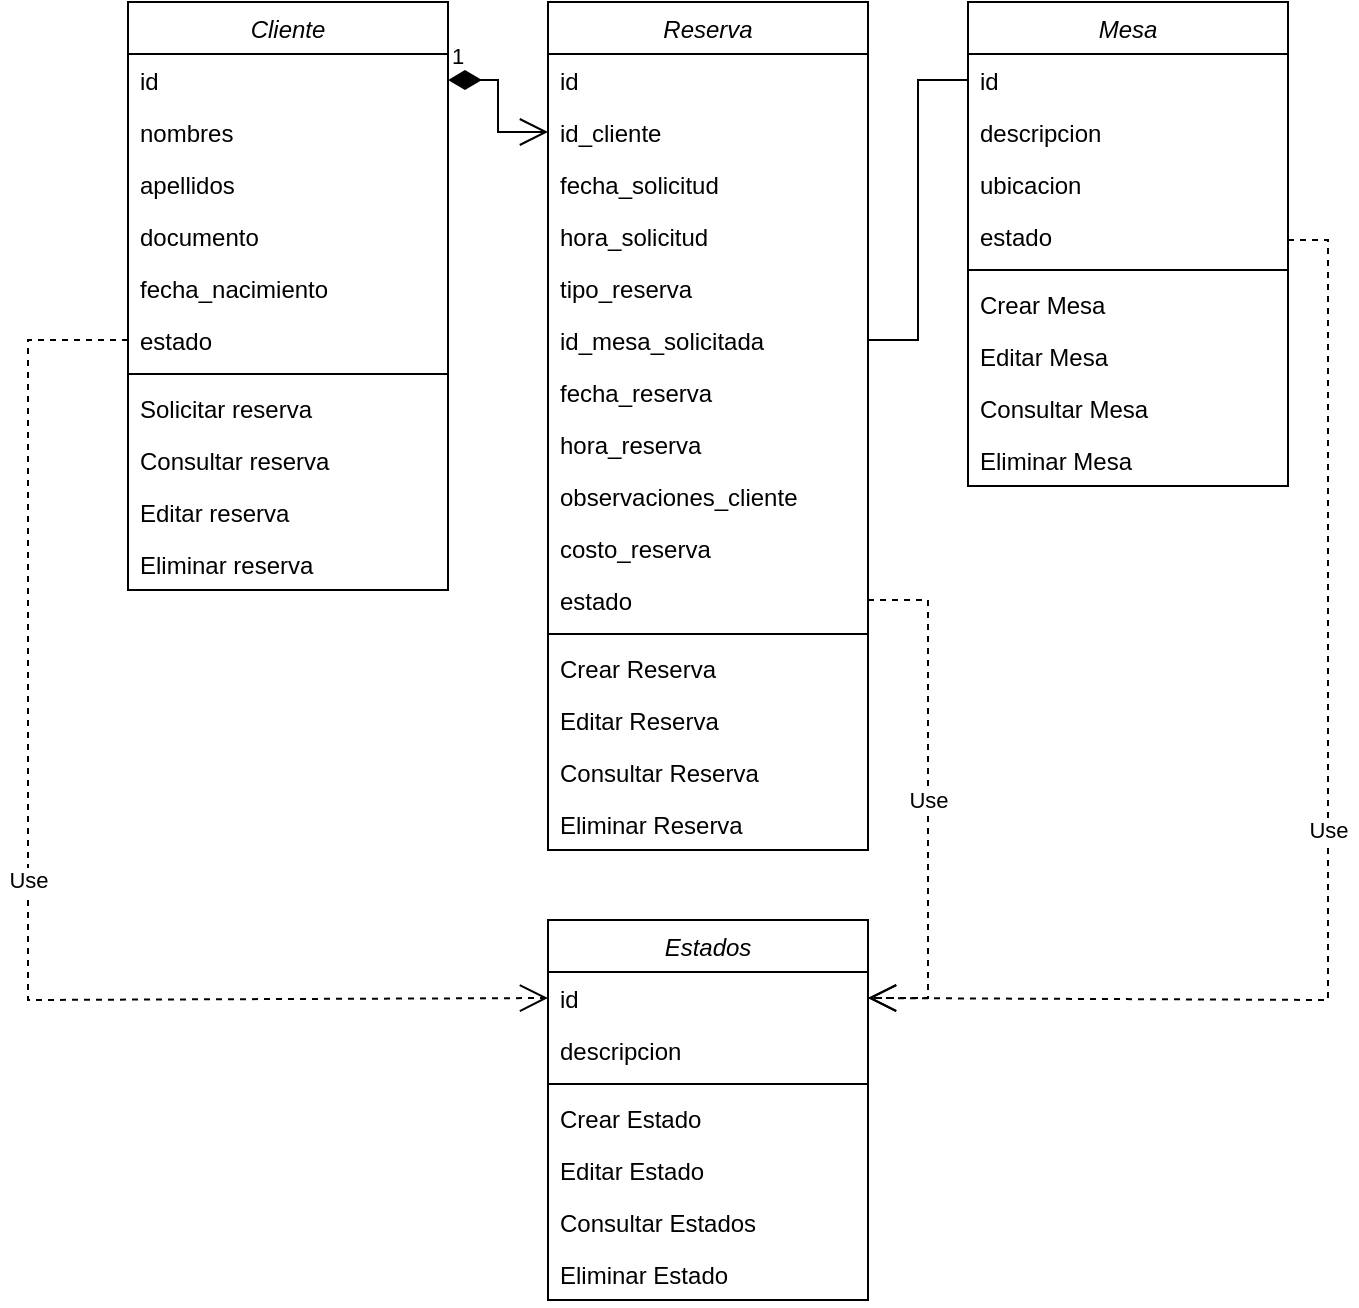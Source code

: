 <mxfile version="21.2.3" type="device">
  <diagram id="C5RBs43oDa-KdzZeNtuy" name="Page-1">
    <mxGraphModel dx="1434" dy="810" grid="1" gridSize="10" guides="1" tooltips="1" connect="1" arrows="1" fold="1" page="1" pageScale="1" pageWidth="827" pageHeight="1169" math="0" shadow="0">
      <root>
        <mxCell id="WIyWlLk6GJQsqaUBKTNV-0" />
        <mxCell id="WIyWlLk6GJQsqaUBKTNV-1" parent="WIyWlLk6GJQsqaUBKTNV-0" />
        <mxCell id="zkfFHV4jXpPFQw0GAbJ--0" value="Cliente" style="swimlane;fontStyle=2;align=center;verticalAlign=top;childLayout=stackLayout;horizontal=1;startSize=26;horizontalStack=0;resizeParent=1;resizeLast=0;collapsible=1;marginBottom=0;rounded=0;shadow=0;strokeWidth=1;" parent="WIyWlLk6GJQsqaUBKTNV-1" vertex="1">
          <mxGeometry x="80" y="161" width="160" height="294" as="geometry">
            <mxRectangle x="230" y="140" width="160" height="26" as="alternateBounds" />
          </mxGeometry>
        </mxCell>
        <mxCell id="zkfFHV4jXpPFQw0GAbJ--1" value="id" style="text;align=left;verticalAlign=top;spacingLeft=4;spacingRight=4;overflow=hidden;rotatable=0;points=[[0,0.5],[1,0.5]];portConstraint=eastwest;" parent="zkfFHV4jXpPFQw0GAbJ--0" vertex="1">
          <mxGeometry y="26" width="160" height="26" as="geometry" />
        </mxCell>
        <mxCell id="zkfFHV4jXpPFQw0GAbJ--2" value="nombres&#xa;" style="text;align=left;verticalAlign=top;spacingLeft=4;spacingRight=4;overflow=hidden;rotatable=0;points=[[0,0.5],[1,0.5]];portConstraint=eastwest;rounded=0;shadow=0;html=0;" parent="zkfFHV4jXpPFQw0GAbJ--0" vertex="1">
          <mxGeometry y="52" width="160" height="26" as="geometry" />
        </mxCell>
        <mxCell id="tpEpeeQlFHKrJ7A3NR8L-0" value="apellidos&#xa;" style="text;align=left;verticalAlign=top;spacingLeft=4;spacingRight=4;overflow=hidden;rotatable=0;points=[[0,0.5],[1,0.5]];portConstraint=eastwest;rounded=0;shadow=0;html=0;" parent="zkfFHV4jXpPFQw0GAbJ--0" vertex="1">
          <mxGeometry y="78" width="160" height="26" as="geometry" />
        </mxCell>
        <mxCell id="zkfFHV4jXpPFQw0GAbJ--3" value="documento" style="text;align=left;verticalAlign=top;spacingLeft=4;spacingRight=4;overflow=hidden;rotatable=0;points=[[0,0.5],[1,0.5]];portConstraint=eastwest;rounded=0;shadow=0;html=0;" parent="zkfFHV4jXpPFQw0GAbJ--0" vertex="1">
          <mxGeometry y="104" width="160" height="26" as="geometry" />
        </mxCell>
        <mxCell id="tpEpeeQlFHKrJ7A3NR8L-1" value="fecha_nacimiento" style="text;align=left;verticalAlign=top;spacingLeft=4;spacingRight=4;overflow=hidden;rotatable=0;points=[[0,0.5],[1,0.5]];portConstraint=eastwest;rounded=0;shadow=0;html=0;" parent="zkfFHV4jXpPFQw0GAbJ--0" vertex="1">
          <mxGeometry y="130" width="160" height="26" as="geometry" />
        </mxCell>
        <mxCell id="9PheOL1mww0uQcTuFu37-13" value="estado" style="text;align=left;verticalAlign=top;spacingLeft=4;spacingRight=4;overflow=hidden;rotatable=0;points=[[0,0.5],[1,0.5]];portConstraint=eastwest;rounded=0;shadow=0;html=0;" vertex="1" parent="zkfFHV4jXpPFQw0GAbJ--0">
          <mxGeometry y="156" width="160" height="26" as="geometry" />
        </mxCell>
        <mxCell id="zkfFHV4jXpPFQw0GAbJ--4" value="" style="line;html=1;strokeWidth=1;align=left;verticalAlign=middle;spacingTop=-1;spacingLeft=3;spacingRight=3;rotatable=0;labelPosition=right;points=[];portConstraint=eastwest;" parent="zkfFHV4jXpPFQw0GAbJ--0" vertex="1">
          <mxGeometry y="182" width="160" height="8" as="geometry" />
        </mxCell>
        <mxCell id="zkfFHV4jXpPFQw0GAbJ--5" value="Solicitar reserva " style="text;align=left;verticalAlign=top;spacingLeft=4;spacingRight=4;overflow=hidden;rotatable=0;points=[[0,0.5],[1,0.5]];portConstraint=eastwest;" parent="zkfFHV4jXpPFQw0GAbJ--0" vertex="1">
          <mxGeometry y="190" width="160" height="26" as="geometry" />
        </mxCell>
        <mxCell id="tpEpeeQlFHKrJ7A3NR8L-27" value="Consultar reserva " style="text;align=left;verticalAlign=top;spacingLeft=4;spacingRight=4;overflow=hidden;rotatable=0;points=[[0,0.5],[1,0.5]];portConstraint=eastwest;" parent="zkfFHV4jXpPFQw0GAbJ--0" vertex="1">
          <mxGeometry y="216" width="160" height="26" as="geometry" />
        </mxCell>
        <mxCell id="sjMc8wHRV8nyUQLILMuD-19" value="Editar reserva" style="text;align=left;verticalAlign=top;spacingLeft=4;spacingRight=4;overflow=hidden;rotatable=0;points=[[0,0.5],[1,0.5]];portConstraint=eastwest;" parent="zkfFHV4jXpPFQw0GAbJ--0" vertex="1">
          <mxGeometry y="242" width="160" height="26" as="geometry" />
        </mxCell>
        <mxCell id="tpEpeeQlFHKrJ7A3NR8L-2" value="Eliminar reserva" style="text;align=left;verticalAlign=top;spacingLeft=4;spacingRight=4;overflow=hidden;rotatable=0;points=[[0,0.5],[1,0.5]];portConstraint=eastwest;" parent="zkfFHV4jXpPFQw0GAbJ--0" vertex="1">
          <mxGeometry y="268" width="160" height="26" as="geometry" />
        </mxCell>
        <mxCell id="tpEpeeQlFHKrJ7A3NR8L-3" value="Reserva" style="swimlane;fontStyle=2;align=center;verticalAlign=top;childLayout=stackLayout;horizontal=1;startSize=26;horizontalStack=0;resizeParent=1;resizeLast=0;collapsible=1;marginBottom=0;rounded=0;shadow=0;strokeWidth=1;" parent="WIyWlLk6GJQsqaUBKTNV-1" vertex="1">
          <mxGeometry x="290" y="161" width="160" height="424" as="geometry">
            <mxRectangle x="230" y="140" width="160" height="26" as="alternateBounds" />
          </mxGeometry>
        </mxCell>
        <mxCell id="tpEpeeQlFHKrJ7A3NR8L-4" value="id" style="text;align=left;verticalAlign=top;spacingLeft=4;spacingRight=4;overflow=hidden;rotatable=0;points=[[0,0.5],[1,0.5]];portConstraint=eastwest;" parent="tpEpeeQlFHKrJ7A3NR8L-3" vertex="1">
          <mxGeometry y="26" width="160" height="26" as="geometry" />
        </mxCell>
        <mxCell id="tpEpeeQlFHKrJ7A3NR8L-5" value="id_cliente" style="text;align=left;verticalAlign=top;spacingLeft=4;spacingRight=4;overflow=hidden;rotatable=0;points=[[0,0.5],[1,0.5]];portConstraint=eastwest;rounded=0;shadow=0;html=0;" parent="tpEpeeQlFHKrJ7A3NR8L-3" vertex="1">
          <mxGeometry y="52" width="160" height="26" as="geometry" />
        </mxCell>
        <mxCell id="tpEpeeQlFHKrJ7A3NR8L-6" value="fecha_solicitud" style="text;align=left;verticalAlign=top;spacingLeft=4;spacingRight=4;overflow=hidden;rotatable=0;points=[[0,0.5],[1,0.5]];portConstraint=eastwest;rounded=0;shadow=0;html=0;" parent="tpEpeeQlFHKrJ7A3NR8L-3" vertex="1">
          <mxGeometry y="78" width="160" height="26" as="geometry" />
        </mxCell>
        <mxCell id="tpEpeeQlFHKrJ7A3NR8L-7" value="hora_solicitud" style="text;align=left;verticalAlign=top;spacingLeft=4;spacingRight=4;overflow=hidden;rotatable=0;points=[[0,0.5],[1,0.5]];portConstraint=eastwest;rounded=0;shadow=0;html=0;" parent="tpEpeeQlFHKrJ7A3NR8L-3" vertex="1">
          <mxGeometry y="104" width="160" height="26" as="geometry" />
        </mxCell>
        <mxCell id="tpEpeeQlFHKrJ7A3NR8L-30" value="tipo_reserva" style="text;align=left;verticalAlign=top;spacingLeft=4;spacingRight=4;overflow=hidden;rotatable=0;points=[[0,0.5],[1,0.5]];portConstraint=eastwest;rounded=0;shadow=0;html=0;" parent="tpEpeeQlFHKrJ7A3NR8L-3" vertex="1">
          <mxGeometry y="130" width="160" height="26" as="geometry" />
        </mxCell>
        <mxCell id="tpEpeeQlFHKrJ7A3NR8L-8" value="id_mesa_solicitada" style="text;align=left;verticalAlign=top;spacingLeft=4;spacingRight=4;overflow=hidden;rotatable=0;points=[[0,0.5],[1,0.5]];portConstraint=eastwest;rounded=0;shadow=0;html=0;" parent="tpEpeeQlFHKrJ7A3NR8L-3" vertex="1">
          <mxGeometry y="156" width="160" height="26" as="geometry" />
        </mxCell>
        <mxCell id="tpEpeeQlFHKrJ7A3NR8L-14" value="fecha_reserva" style="text;align=left;verticalAlign=top;spacingLeft=4;spacingRight=4;overflow=hidden;rotatable=0;points=[[0,0.5],[1,0.5]];portConstraint=eastwest;rounded=0;shadow=0;html=0;" parent="tpEpeeQlFHKrJ7A3NR8L-3" vertex="1">
          <mxGeometry y="182" width="160" height="26" as="geometry" />
        </mxCell>
        <mxCell id="tpEpeeQlFHKrJ7A3NR8L-15" value="hora_reserva" style="text;align=left;verticalAlign=top;spacingLeft=4;spacingRight=4;overflow=hidden;rotatable=0;points=[[0,0.5],[1,0.5]];portConstraint=eastwest;rounded=0;shadow=0;html=0;" parent="tpEpeeQlFHKrJ7A3NR8L-3" vertex="1">
          <mxGeometry y="208" width="160" height="26" as="geometry" />
        </mxCell>
        <mxCell id="tpEpeeQlFHKrJ7A3NR8L-13" value="observaciones_cliente" style="text;align=left;verticalAlign=top;spacingLeft=4;spacingRight=4;overflow=hidden;rotatable=0;points=[[0,0.5],[1,0.5]];portConstraint=eastwest;rounded=0;shadow=0;html=0;" parent="tpEpeeQlFHKrJ7A3NR8L-3" vertex="1">
          <mxGeometry y="234" width="160" height="26" as="geometry" />
        </mxCell>
        <mxCell id="tpEpeeQlFHKrJ7A3NR8L-29" value="costo_reserva" style="text;align=left;verticalAlign=top;spacingLeft=4;spacingRight=4;overflow=hidden;rotatable=0;points=[[0,0.5],[1,0.5]];portConstraint=eastwest;rounded=0;shadow=0;html=0;" parent="tpEpeeQlFHKrJ7A3NR8L-3" vertex="1">
          <mxGeometry y="260" width="160" height="26" as="geometry" />
        </mxCell>
        <mxCell id="tpEpeeQlFHKrJ7A3NR8L-28" value="estado" style="text;align=left;verticalAlign=top;spacingLeft=4;spacingRight=4;overflow=hidden;rotatable=0;points=[[0,0.5],[1,0.5]];portConstraint=eastwest;rounded=0;shadow=0;html=0;" parent="tpEpeeQlFHKrJ7A3NR8L-3" vertex="1">
          <mxGeometry y="286" width="160" height="26" as="geometry" />
        </mxCell>
        <mxCell id="tpEpeeQlFHKrJ7A3NR8L-9" value="" style="line;html=1;strokeWidth=1;align=left;verticalAlign=middle;spacingTop=-1;spacingLeft=3;spacingRight=3;rotatable=0;labelPosition=right;points=[];portConstraint=eastwest;" parent="tpEpeeQlFHKrJ7A3NR8L-3" vertex="1">
          <mxGeometry y="312" width="160" height="8" as="geometry" />
        </mxCell>
        <mxCell id="tpEpeeQlFHKrJ7A3NR8L-10" value="Crear Reserva" style="text;align=left;verticalAlign=top;spacingLeft=4;spacingRight=4;overflow=hidden;rotatable=0;points=[[0,0.5],[1,0.5]];portConstraint=eastwest;" parent="tpEpeeQlFHKrJ7A3NR8L-3" vertex="1">
          <mxGeometry y="320" width="160" height="26" as="geometry" />
        </mxCell>
        <mxCell id="tpEpeeQlFHKrJ7A3NR8L-11" value="Editar Reserva" style="text;align=left;verticalAlign=top;spacingLeft=4;spacingRight=4;overflow=hidden;rotatable=0;points=[[0,0.5],[1,0.5]];portConstraint=eastwest;" parent="tpEpeeQlFHKrJ7A3NR8L-3" vertex="1">
          <mxGeometry y="346" width="160" height="26" as="geometry" />
        </mxCell>
        <mxCell id="tpEpeeQlFHKrJ7A3NR8L-26" value="Consultar Reserva" style="text;align=left;verticalAlign=top;spacingLeft=4;spacingRight=4;overflow=hidden;rotatable=0;points=[[0,0.5],[1,0.5]];portConstraint=eastwest;" parent="tpEpeeQlFHKrJ7A3NR8L-3" vertex="1">
          <mxGeometry y="372" width="160" height="26" as="geometry" />
        </mxCell>
        <mxCell id="tpEpeeQlFHKrJ7A3NR8L-25" value="Eliminar Reserva" style="text;align=left;verticalAlign=top;spacingLeft=4;spacingRight=4;overflow=hidden;rotatable=0;points=[[0,0.5],[1,0.5]];portConstraint=eastwest;" parent="tpEpeeQlFHKrJ7A3NR8L-3" vertex="1">
          <mxGeometry y="398" width="160" height="26" as="geometry" />
        </mxCell>
        <mxCell id="sjMc8wHRV8nyUQLILMuD-0" value="Mesa" style="swimlane;fontStyle=2;align=center;verticalAlign=top;childLayout=stackLayout;horizontal=1;startSize=26;horizontalStack=0;resizeParent=1;resizeLast=0;collapsible=1;marginBottom=0;rounded=0;shadow=0;strokeWidth=1;" parent="WIyWlLk6GJQsqaUBKTNV-1" vertex="1">
          <mxGeometry x="500" y="161" width="160" height="242" as="geometry">
            <mxRectangle x="230" y="140" width="160" height="26" as="alternateBounds" />
          </mxGeometry>
        </mxCell>
        <mxCell id="sjMc8wHRV8nyUQLILMuD-1" value="id" style="text;align=left;verticalAlign=top;spacingLeft=4;spacingRight=4;overflow=hidden;rotatable=0;points=[[0,0.5],[1,0.5]];portConstraint=eastwest;" parent="sjMc8wHRV8nyUQLILMuD-0" vertex="1">
          <mxGeometry y="26" width="160" height="26" as="geometry" />
        </mxCell>
        <mxCell id="sjMc8wHRV8nyUQLILMuD-2" value="descripcion" style="text;align=left;verticalAlign=top;spacingLeft=4;spacingRight=4;overflow=hidden;rotatable=0;points=[[0,0.5],[1,0.5]];portConstraint=eastwest;rounded=0;shadow=0;html=0;" parent="sjMc8wHRV8nyUQLILMuD-0" vertex="1">
          <mxGeometry y="52" width="160" height="26" as="geometry" />
        </mxCell>
        <mxCell id="sjMc8wHRV8nyUQLILMuD-3" value="ubicacion" style="text;align=left;verticalAlign=top;spacingLeft=4;spacingRight=4;overflow=hidden;rotatable=0;points=[[0,0.5],[1,0.5]];portConstraint=eastwest;rounded=0;shadow=0;html=0;" parent="sjMc8wHRV8nyUQLILMuD-0" vertex="1">
          <mxGeometry y="78" width="160" height="26" as="geometry" />
        </mxCell>
        <mxCell id="sjMc8wHRV8nyUQLILMuD-4" value="estado" style="text;align=left;verticalAlign=top;spacingLeft=4;spacingRight=4;overflow=hidden;rotatable=0;points=[[0,0.5],[1,0.5]];portConstraint=eastwest;rounded=0;shadow=0;html=0;" parent="sjMc8wHRV8nyUQLILMuD-0" vertex="1">
          <mxGeometry y="104" width="160" height="26" as="geometry" />
        </mxCell>
        <mxCell id="sjMc8wHRV8nyUQLILMuD-12" value="" style="line;html=1;strokeWidth=1;align=left;verticalAlign=middle;spacingTop=-1;spacingLeft=3;spacingRight=3;rotatable=0;labelPosition=right;points=[];portConstraint=eastwest;" parent="sjMc8wHRV8nyUQLILMuD-0" vertex="1">
          <mxGeometry y="130" width="160" height="8" as="geometry" />
        </mxCell>
        <mxCell id="sjMc8wHRV8nyUQLILMuD-13" value="Crear Mesa" style="text;align=left;verticalAlign=top;spacingLeft=4;spacingRight=4;overflow=hidden;rotatable=0;points=[[0,0.5],[1,0.5]];portConstraint=eastwest;" parent="sjMc8wHRV8nyUQLILMuD-0" vertex="1">
          <mxGeometry y="138" width="160" height="26" as="geometry" />
        </mxCell>
        <mxCell id="sjMc8wHRV8nyUQLILMuD-14" value="Editar Mesa" style="text;align=left;verticalAlign=top;spacingLeft=4;spacingRight=4;overflow=hidden;rotatable=0;points=[[0,0.5],[1,0.5]];portConstraint=eastwest;" parent="sjMc8wHRV8nyUQLILMuD-0" vertex="1">
          <mxGeometry y="164" width="160" height="26" as="geometry" />
        </mxCell>
        <mxCell id="sjMc8wHRV8nyUQLILMuD-15" value="Consultar Mesa" style="text;align=left;verticalAlign=top;spacingLeft=4;spacingRight=4;overflow=hidden;rotatable=0;points=[[0,0.5],[1,0.5]];portConstraint=eastwest;" parent="sjMc8wHRV8nyUQLILMuD-0" vertex="1">
          <mxGeometry y="190" width="160" height="26" as="geometry" />
        </mxCell>
        <mxCell id="sjMc8wHRV8nyUQLILMuD-16" value="Eliminar Mesa" style="text;align=left;verticalAlign=top;spacingLeft=4;spacingRight=4;overflow=hidden;rotatable=0;points=[[0,0.5],[1,0.5]];portConstraint=eastwest;" parent="sjMc8wHRV8nyUQLILMuD-0" vertex="1">
          <mxGeometry y="216" width="160" height="26" as="geometry" />
        </mxCell>
        <mxCell id="sjMc8wHRV8nyUQLILMuD-18" style="edgeStyle=orthogonalEdgeStyle;rounded=0;orthogonalLoop=1;jettySize=auto;html=1;exitX=1;exitY=0.5;exitDx=0;exitDy=0;entryX=0;entryY=0.5;entryDx=0;entryDy=0;endArrow=none;endFill=0;" parent="WIyWlLk6GJQsqaUBKTNV-1" source="tpEpeeQlFHKrJ7A3NR8L-8" target="sjMc8wHRV8nyUQLILMuD-1" edge="1">
          <mxGeometry relative="1" as="geometry" />
        </mxCell>
        <mxCell id="9PheOL1mww0uQcTuFu37-0" value="1" style="endArrow=open;html=1;endSize=12;startArrow=diamondThin;startSize=14;startFill=1;edgeStyle=orthogonalEdgeStyle;align=left;verticalAlign=bottom;rounded=0;entryX=0;entryY=0.5;entryDx=0;entryDy=0;exitX=1;exitY=0.5;exitDx=0;exitDy=0;" edge="1" parent="WIyWlLk6GJQsqaUBKTNV-1" source="zkfFHV4jXpPFQw0GAbJ--1" target="tpEpeeQlFHKrJ7A3NR8L-5">
          <mxGeometry x="-1" y="3" relative="1" as="geometry">
            <mxPoint x="240" y="238" as="sourcePoint" />
            <mxPoint x="400" y="238" as="targetPoint" />
          </mxGeometry>
        </mxCell>
        <mxCell id="9PheOL1mww0uQcTuFu37-12" value="" style="endArrow=open;endSize=12;dashed=1;html=1;rounded=0;" edge="1" parent="WIyWlLk6GJQsqaUBKTNV-1" target="9PheOL1mww0uQcTuFu37-1">
          <mxGeometry width="160" relative="1" as="geometry">
            <mxPoint x="320" y="640" as="sourcePoint" />
            <mxPoint x="480" y="640" as="targetPoint" />
          </mxGeometry>
        </mxCell>
        <mxCell id="9PheOL1mww0uQcTuFu37-1" value="Estados" style="swimlane;fontStyle=2;align=center;verticalAlign=top;childLayout=stackLayout;horizontal=1;startSize=26;horizontalStack=0;resizeParent=1;resizeLast=0;collapsible=1;marginBottom=0;rounded=0;shadow=0;strokeWidth=1;" vertex="1" parent="WIyWlLk6GJQsqaUBKTNV-1">
          <mxGeometry x="290" y="620" width="160" height="190" as="geometry">
            <mxRectangle x="230" y="140" width="160" height="26" as="alternateBounds" />
          </mxGeometry>
        </mxCell>
        <mxCell id="9PheOL1mww0uQcTuFu37-2" value="id" style="text;align=left;verticalAlign=top;spacingLeft=4;spacingRight=4;overflow=hidden;rotatable=0;points=[[0,0.5],[1,0.5]];portConstraint=eastwest;" vertex="1" parent="9PheOL1mww0uQcTuFu37-1">
          <mxGeometry y="26" width="160" height="26" as="geometry" />
        </mxCell>
        <mxCell id="9PheOL1mww0uQcTuFu37-3" value="descripcion" style="text;align=left;verticalAlign=top;spacingLeft=4;spacingRight=4;overflow=hidden;rotatable=0;points=[[0,0.5],[1,0.5]];portConstraint=eastwest;rounded=0;shadow=0;html=0;" vertex="1" parent="9PheOL1mww0uQcTuFu37-1">
          <mxGeometry y="52" width="160" height="26" as="geometry" />
        </mxCell>
        <mxCell id="9PheOL1mww0uQcTuFu37-6" value="" style="line;html=1;strokeWidth=1;align=left;verticalAlign=middle;spacingTop=-1;spacingLeft=3;spacingRight=3;rotatable=0;labelPosition=right;points=[];portConstraint=eastwest;" vertex="1" parent="9PheOL1mww0uQcTuFu37-1">
          <mxGeometry y="78" width="160" height="8" as="geometry" />
        </mxCell>
        <mxCell id="9PheOL1mww0uQcTuFu37-7" value="Crear Estado" style="text;align=left;verticalAlign=top;spacingLeft=4;spacingRight=4;overflow=hidden;rotatable=0;points=[[0,0.5],[1,0.5]];portConstraint=eastwest;" vertex="1" parent="9PheOL1mww0uQcTuFu37-1">
          <mxGeometry y="86" width="160" height="26" as="geometry" />
        </mxCell>
        <mxCell id="9PheOL1mww0uQcTuFu37-8" value="Editar Estado" style="text;align=left;verticalAlign=top;spacingLeft=4;spacingRight=4;overflow=hidden;rotatable=0;points=[[0,0.5],[1,0.5]];portConstraint=eastwest;" vertex="1" parent="9PheOL1mww0uQcTuFu37-1">
          <mxGeometry y="112" width="160" height="26" as="geometry" />
        </mxCell>
        <mxCell id="9PheOL1mww0uQcTuFu37-9" value="Consultar Estados" style="text;align=left;verticalAlign=top;spacingLeft=4;spacingRight=4;overflow=hidden;rotatable=0;points=[[0,0.5],[1,0.5]];portConstraint=eastwest;" vertex="1" parent="9PheOL1mww0uQcTuFu37-1">
          <mxGeometry y="138" width="160" height="26" as="geometry" />
        </mxCell>
        <mxCell id="9PheOL1mww0uQcTuFu37-10" value="Eliminar Estado" style="text;align=left;verticalAlign=top;spacingLeft=4;spacingRight=4;overflow=hidden;rotatable=0;points=[[0,0.5],[1,0.5]];portConstraint=eastwest;" vertex="1" parent="9PheOL1mww0uQcTuFu37-1">
          <mxGeometry y="164" width="160" height="26" as="geometry" />
        </mxCell>
        <mxCell id="9PheOL1mww0uQcTuFu37-14" value="Use" style="endArrow=open;endSize=12;dashed=1;html=1;rounded=0;entryX=0;entryY=0.5;entryDx=0;entryDy=0;exitX=0;exitY=0.5;exitDx=0;exitDy=0;" edge="1" parent="WIyWlLk6GJQsqaUBKTNV-1" source="9PheOL1mww0uQcTuFu37-13" target="9PheOL1mww0uQcTuFu37-2">
          <mxGeometry width="160" relative="1" as="geometry">
            <mxPoint x="30" y="330" as="sourcePoint" />
            <mxPoint x="280" y="650" as="targetPoint" />
            <Array as="points">
              <mxPoint x="30" y="330" />
              <mxPoint x="30" y="660" />
            </Array>
          </mxGeometry>
        </mxCell>
        <mxCell id="9PheOL1mww0uQcTuFu37-15" value="Use" style="endArrow=open;endSize=12;dashed=1;html=1;rounded=0;entryX=1;entryY=0.5;entryDx=0;entryDy=0;exitX=1;exitY=0.5;exitDx=0;exitDy=0;" edge="1" parent="WIyWlLk6GJQsqaUBKTNV-1" source="tpEpeeQlFHKrJ7A3NR8L-28" target="9PheOL1mww0uQcTuFu37-2">
          <mxGeometry width="160" relative="1" as="geometry">
            <mxPoint x="610" y="420" as="sourcePoint" />
            <mxPoint x="820" y="749" as="targetPoint" />
            <Array as="points">
              <mxPoint x="480" y="460" />
              <mxPoint x="480" y="659" />
            </Array>
          </mxGeometry>
        </mxCell>
        <mxCell id="9PheOL1mww0uQcTuFu37-16" value="Use" style="endArrow=open;endSize=12;dashed=1;html=1;rounded=0;entryX=1;entryY=0.5;entryDx=0;entryDy=0;" edge="1" parent="WIyWlLk6GJQsqaUBKTNV-1" target="9PheOL1mww0uQcTuFu37-2">
          <mxGeometry width="160" relative="1" as="geometry">
            <mxPoint x="660" y="280" as="sourcePoint" />
            <mxPoint x="800" y="659" as="targetPoint" />
            <Array as="points">
              <mxPoint x="680" y="280" />
              <mxPoint x="680" y="660" />
            </Array>
          </mxGeometry>
        </mxCell>
      </root>
    </mxGraphModel>
  </diagram>
</mxfile>
